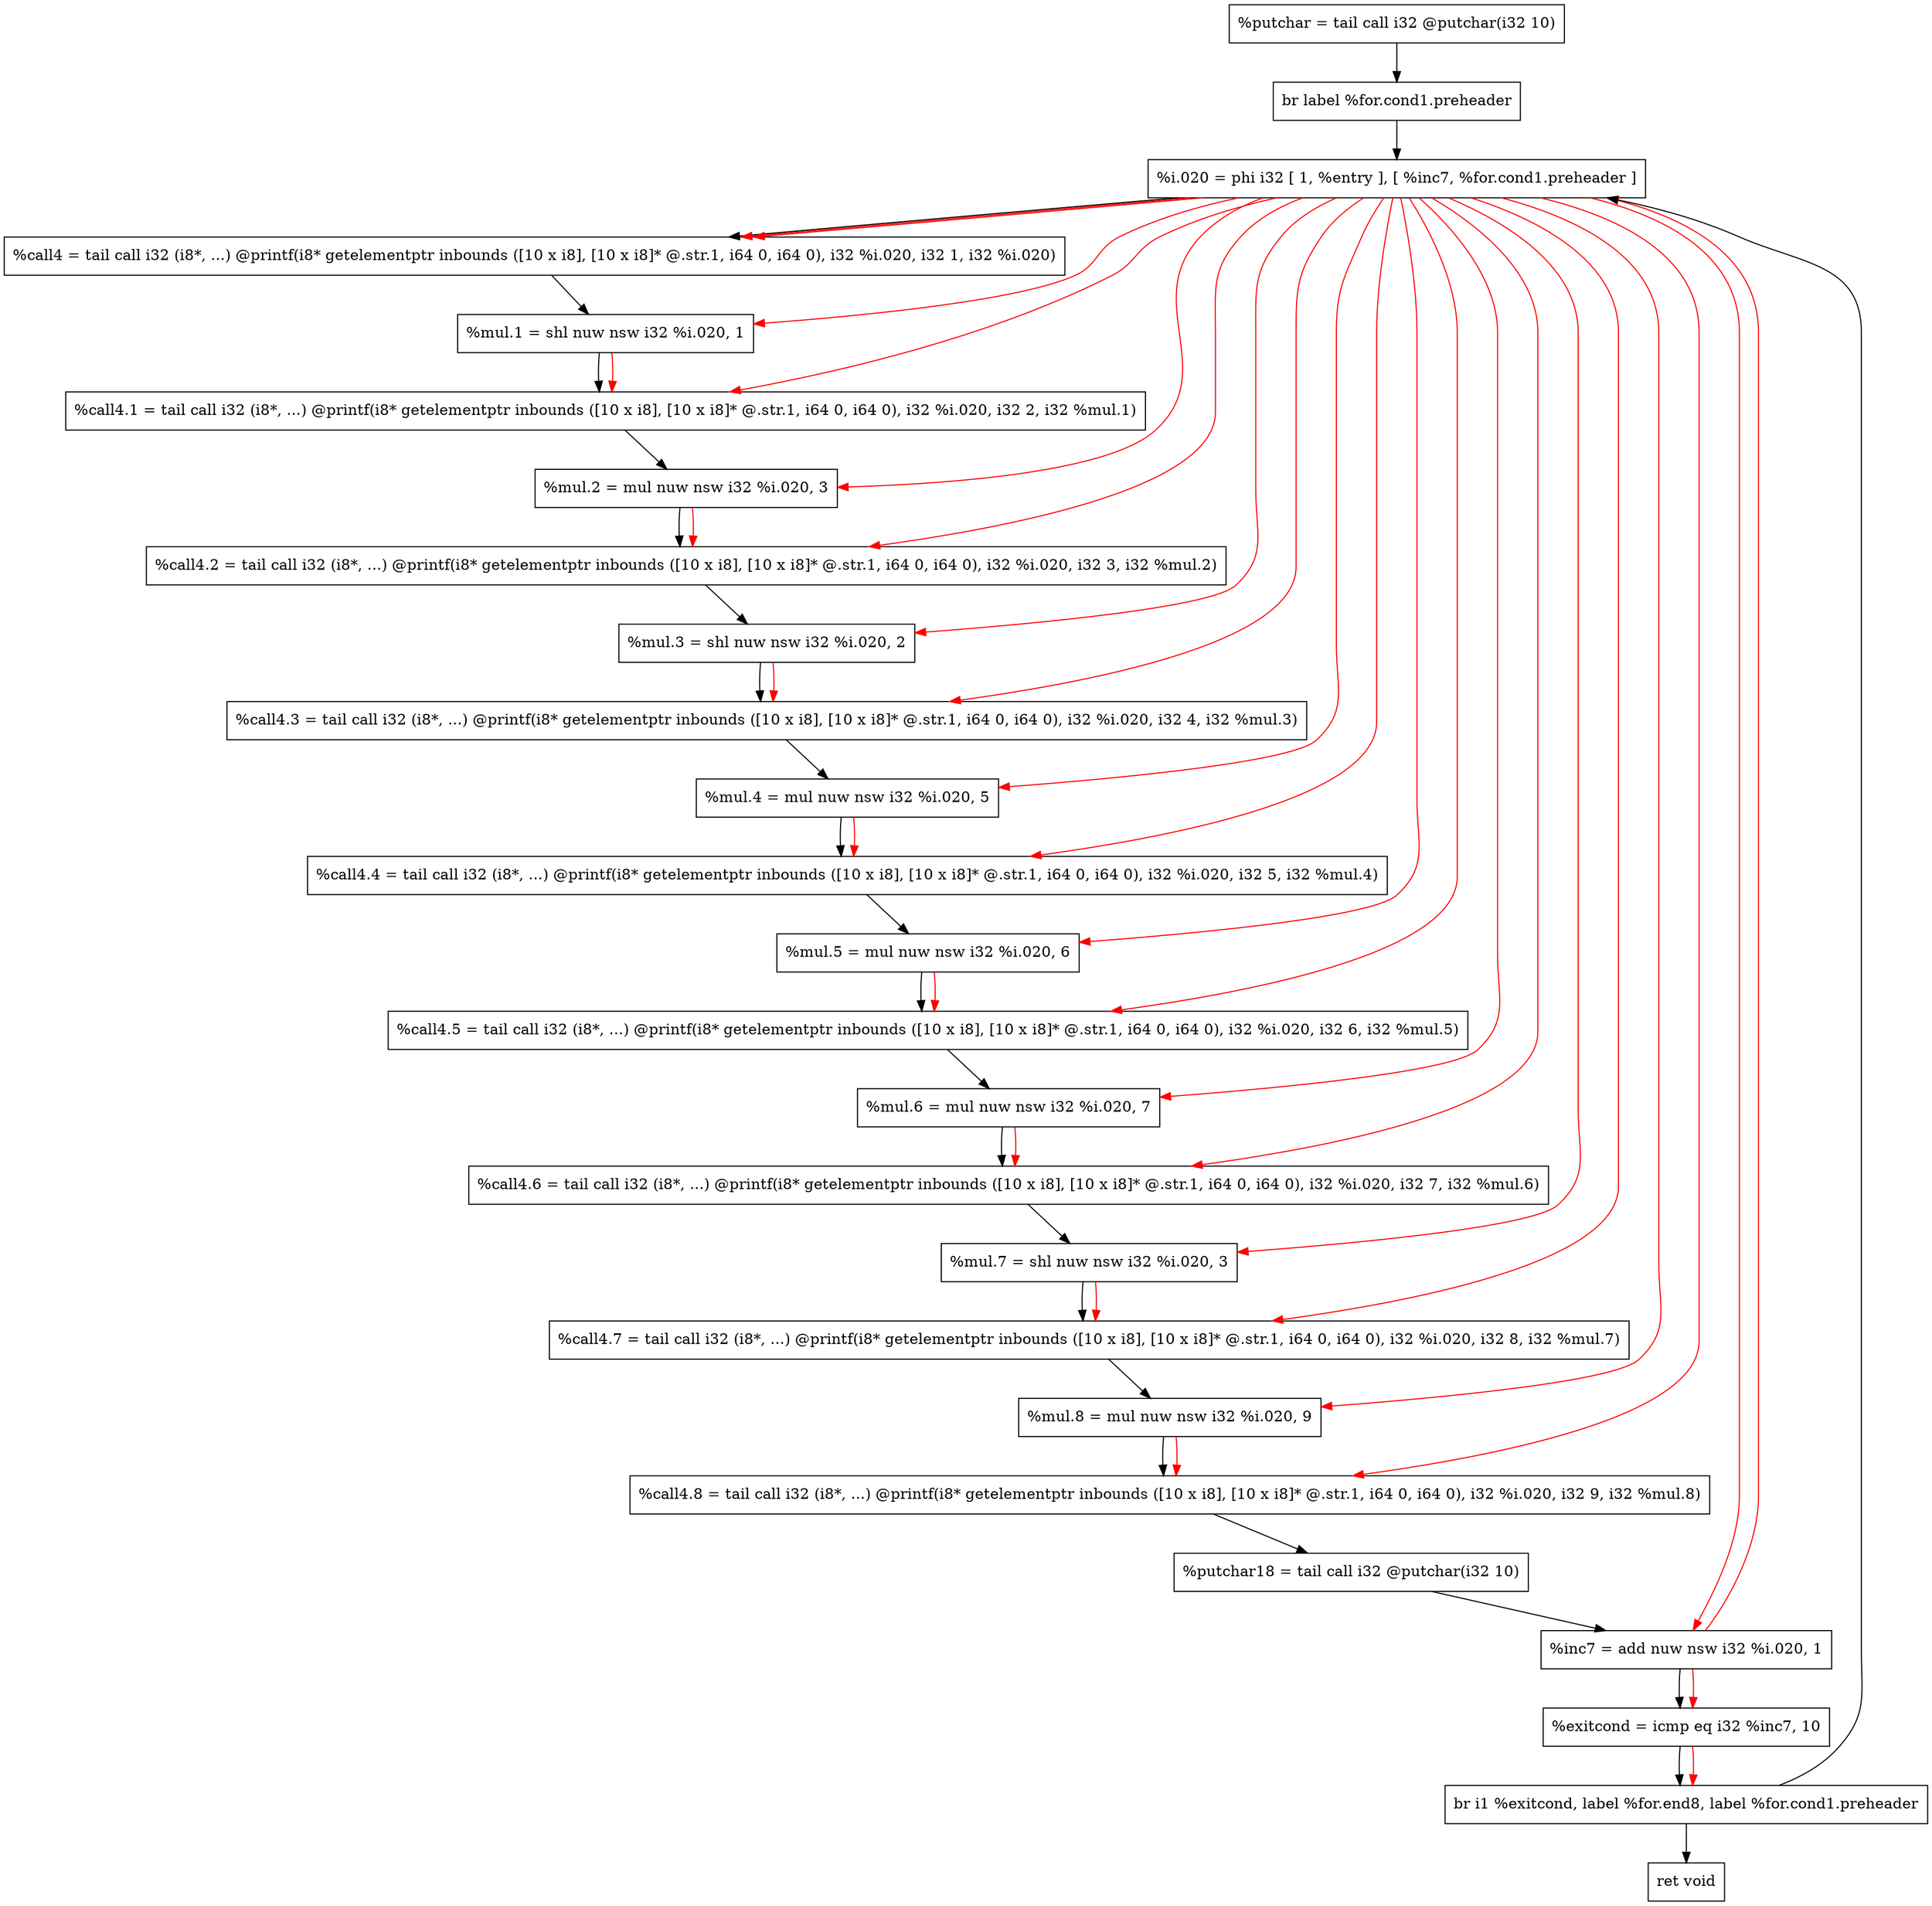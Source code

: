 digraph "CDFG for'func' function" {
	Node0x55cbc0b4cc90[shape=record, label="  %putchar = tail call i32 @putchar(i32 10)"];
	Node0x55cbc0b4ce98[shape=record, label="  br label %for.cond1.preheader"];
	Node0x55cbc0b4cfa8[shape=record, label="  %i.020 = phi i32 [ 1, %entry ], [ %inc7, %for.cond1.preheader ]"];
	Node0x55cbc0b4d3e8[shape=record, label="  %call4 = tail call i32 (i8*, ...) @printf(i8* getelementptr inbounds ([10 x i8], [10 x i8]* @.str.1, i64 0, i64 0), i32 %i.020, i32 1, i32 %i.020)"];
	Node0x55cbc0b4d4e0[shape=record, label="  %mul.1 = shl nuw nsw i32 %i.020, 1"];
	Node0x55cbc0b4d608[shape=record, label="  %call4.1 = tail call i32 (i8*, ...) @printf(i8* getelementptr inbounds ([10 x i8], [10 x i8]* @.str.1, i64 0, i64 0), i32 %i.020, i32 2, i32 %mul.1)"];
	Node0x55cbc0b4d710[shape=record, label="  %mul.2 = mul nuw nsw i32 %i.020, 3"];
	Node0x55cbc0b4d808[shape=record, label="  %call4.2 = tail call i32 (i8*, ...) @printf(i8* getelementptr inbounds ([10 x i8], [10 x i8]* @.str.1, i64 0, i64 0), i32 %i.020, i32 3, i32 %mul.2)"];
	Node0x55cbc0b4d8e0[shape=record, label="  %mul.3 = shl nuw nsw i32 %i.020, 2"];
	Node0x55cbc0b4da08[shape=record, label="  %call4.3 = tail call i32 (i8*, ...) @printf(i8* getelementptr inbounds ([10 x i8], [10 x i8]* @.str.1, i64 0, i64 0), i32 %i.020, i32 4, i32 %mul.3)"];
	Node0x55cbc0b4db10[shape=record, label="  %mul.4 = mul nuw nsw i32 %i.020, 5"];
	Node0x55cbc0b4dc08[shape=record, label="  %call4.4 = tail call i32 (i8*, ...) @printf(i8* getelementptr inbounds ([10 x i8], [10 x i8]* @.str.1, i64 0, i64 0), i32 %i.020, i32 5, i32 %mul.4)"];
	Node0x55cbc0b4deb0[shape=record, label="  %mul.5 = mul nuw nsw i32 %i.020, 6"];
	Node0x55cbc0b4dfa8[shape=record, label="  %call4.5 = tail call i32 (i8*, ...) @printf(i8* getelementptr inbounds ([10 x i8], [10 x i8]* @.str.1, i64 0, i64 0), i32 %i.020, i32 6, i32 %mul.5)"];
	Node0x55cbc0b4e0b0[shape=record, label="  %mul.6 = mul nuw nsw i32 %i.020, 7"];
	Node0x55cbc0b4e1a8[shape=record, label="  %call4.6 = tail call i32 (i8*, ...) @printf(i8* getelementptr inbounds ([10 x i8], [10 x i8]* @.str.1, i64 0, i64 0), i32 %i.020, i32 7, i32 %mul.6)"];
	Node0x55cbc0b4e280[shape=record, label="  %mul.7 = shl nuw nsw i32 %i.020, 3"];
	Node0x55cbc0b4e3a8[shape=record, label="  %call4.7 = tail call i32 (i8*, ...) @printf(i8* getelementptr inbounds ([10 x i8], [10 x i8]* @.str.1, i64 0, i64 0), i32 %i.020, i32 8, i32 %mul.7)"];
	Node0x55cbc0b4e4b0[shape=record, label="  %mul.8 = mul nuw nsw i32 %i.020, 9"];
	Node0x55cbc0b4e5a8[shape=record, label="  %call4.8 = tail call i32 (i8*, ...) @printf(i8* getelementptr inbounds ([10 x i8], [10 x i8]* @.str.1, i64 0, i64 0), i32 %i.020, i32 9, i32 %mul.8)"];
	Node0x55cbc0b4e6a0[shape=record, label="  %putchar18 = tail call i32 @putchar(i32 10)"];
	Node0x55cbc0b4e7a0[shape=record, label="  %inc7 = add nuw nsw i32 %i.020, 1"];
	Node0x55cbc0b4e810[shape=record, label="  %exitcond = icmp eq i32 %inc7, 10"];
	Node0x55cbc0ae2228[shape=record, label="  br i1 %exitcond, label %for.end8, label %for.cond1.preheader"];
	Node0x55cbc0b4ec50[shape=record, label="  ret void"];
	Node0x55cbc0b4cc90 -> Node0x55cbc0b4ce98
	Node0x55cbc0b4ce98 -> Node0x55cbc0b4cfa8
	Node0x55cbc0b4cfa8 -> Node0x55cbc0b4d3e8
	Node0x55cbc0b4d3e8 -> Node0x55cbc0b4d4e0
	Node0x55cbc0b4d4e0 -> Node0x55cbc0b4d608
	Node0x55cbc0b4d608 -> Node0x55cbc0b4d710
	Node0x55cbc0b4d710 -> Node0x55cbc0b4d808
	Node0x55cbc0b4d808 -> Node0x55cbc0b4d8e0
	Node0x55cbc0b4d8e0 -> Node0x55cbc0b4da08
	Node0x55cbc0b4da08 -> Node0x55cbc0b4db10
	Node0x55cbc0b4db10 -> Node0x55cbc0b4dc08
	Node0x55cbc0b4dc08 -> Node0x55cbc0b4deb0
	Node0x55cbc0b4deb0 -> Node0x55cbc0b4dfa8
	Node0x55cbc0b4dfa8 -> Node0x55cbc0b4e0b0
	Node0x55cbc0b4e0b0 -> Node0x55cbc0b4e1a8
	Node0x55cbc0b4e1a8 -> Node0x55cbc0b4e280
	Node0x55cbc0b4e280 -> Node0x55cbc0b4e3a8
	Node0x55cbc0b4e3a8 -> Node0x55cbc0b4e4b0
	Node0x55cbc0b4e4b0 -> Node0x55cbc0b4e5a8
	Node0x55cbc0b4e5a8 -> Node0x55cbc0b4e6a0
	Node0x55cbc0b4e6a0 -> Node0x55cbc0b4e7a0
	Node0x55cbc0b4e7a0 -> Node0x55cbc0b4e810
	Node0x55cbc0b4e810 -> Node0x55cbc0ae2228
	Node0x55cbc0ae2228 -> Node0x55cbc0b4ec50
	Node0x55cbc0ae2228 -> Node0x55cbc0b4cfa8
edge [color=red]
	Node0x55cbc0b4e7a0 -> Node0x55cbc0b4cfa8
	Node0x55cbc0b4cfa8 -> Node0x55cbc0b4d3e8
	Node0x55cbc0b4cfa8 -> Node0x55cbc0b4d3e8
	Node0x55cbc0b4cfa8 -> Node0x55cbc0b4d4e0
	Node0x55cbc0b4cfa8 -> Node0x55cbc0b4d608
	Node0x55cbc0b4d4e0 -> Node0x55cbc0b4d608
	Node0x55cbc0b4cfa8 -> Node0x55cbc0b4d710
	Node0x55cbc0b4cfa8 -> Node0x55cbc0b4d808
	Node0x55cbc0b4d710 -> Node0x55cbc0b4d808
	Node0x55cbc0b4cfa8 -> Node0x55cbc0b4d8e0
	Node0x55cbc0b4cfa8 -> Node0x55cbc0b4da08
	Node0x55cbc0b4d8e0 -> Node0x55cbc0b4da08
	Node0x55cbc0b4cfa8 -> Node0x55cbc0b4db10
	Node0x55cbc0b4cfa8 -> Node0x55cbc0b4dc08
	Node0x55cbc0b4db10 -> Node0x55cbc0b4dc08
	Node0x55cbc0b4cfa8 -> Node0x55cbc0b4deb0
	Node0x55cbc0b4cfa8 -> Node0x55cbc0b4dfa8
	Node0x55cbc0b4deb0 -> Node0x55cbc0b4dfa8
	Node0x55cbc0b4cfa8 -> Node0x55cbc0b4e0b0
	Node0x55cbc0b4cfa8 -> Node0x55cbc0b4e1a8
	Node0x55cbc0b4e0b0 -> Node0x55cbc0b4e1a8
	Node0x55cbc0b4cfa8 -> Node0x55cbc0b4e280
	Node0x55cbc0b4cfa8 -> Node0x55cbc0b4e3a8
	Node0x55cbc0b4e280 -> Node0x55cbc0b4e3a8
	Node0x55cbc0b4cfa8 -> Node0x55cbc0b4e4b0
	Node0x55cbc0b4cfa8 -> Node0x55cbc0b4e5a8
	Node0x55cbc0b4e4b0 -> Node0x55cbc0b4e5a8
	Node0x55cbc0b4cfa8 -> Node0x55cbc0b4e7a0
	Node0x55cbc0b4e7a0 -> Node0x55cbc0b4e810
	Node0x55cbc0b4e810 -> Node0x55cbc0ae2228
}
